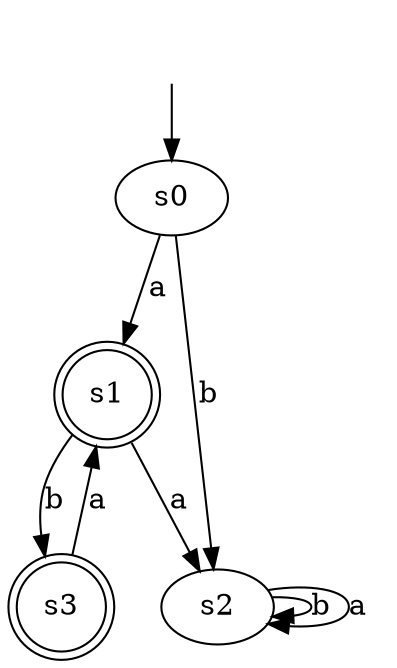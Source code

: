 digraph learned_dfa {
s0 [label="s0"];
s1 [label="s1", shape=doublecircle];
s2 [label="s2"];
s3 [label="s3", shape=doublecircle];
s0 -> s1 [label="a"];
s0 -> s2 [label="b"];
s1 -> s3 [label="b"];
s1 -> s2 [label="a"];
s2 -> s2 [label="b"];
s2 -> s2 [label="a"];
s3 -> s1 [label="a"];
__start0 [shape=none, label=""];
__start0 -> s0 [label=""];
}
